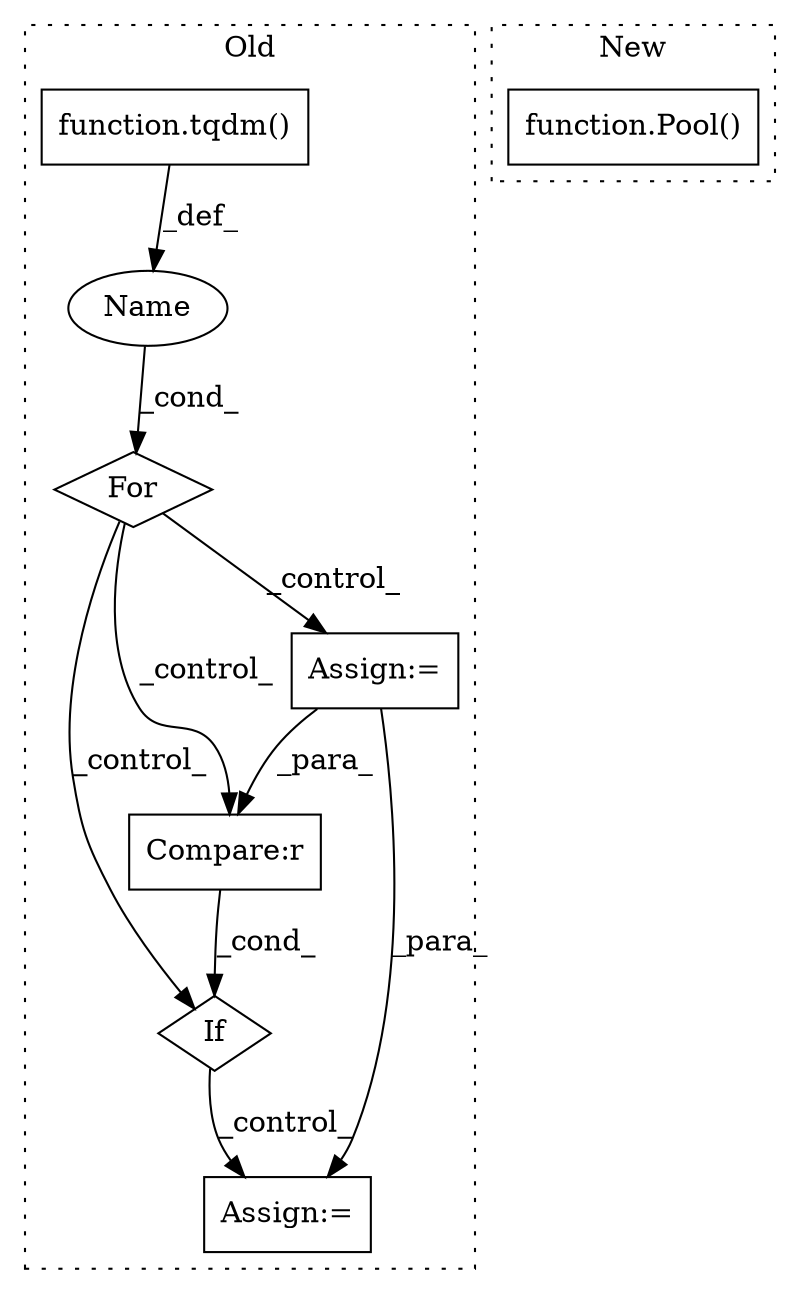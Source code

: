 digraph G {
subgraph cluster0 {
1 [label="function.tqdm()" a="75" s="269,279" l="5,1" shape="box"];
3 [label="Assign:=" a="68" s="670" l="3" shape="box"];
4 [label="For" a="107" s="260,280" l="4,10" shape="diamond"];
5 [label="Name" a="87" s="264" l="1" shape="ellipse"];
6 [label="If" a="96" s="607" l="3" shape="diamond"];
7 [label="Assign:=" a="68" s="530" l="3" shape="box"];
8 [label="Compare:r" a="40" s="610" l="14" shape="box"];
label = "Old";
style="dotted";
}
subgraph cluster1 {
2 [label="function.Pool()" a="75" s="1432,1443" l="5,1" shape="box"];
label = "New";
style="dotted";
}
1 -> 5 [label="_def_"];
4 -> 7 [label="_control_"];
4 -> 6 [label="_control_"];
4 -> 8 [label="_control_"];
5 -> 4 [label="_cond_"];
6 -> 3 [label="_control_"];
7 -> 8 [label="_para_"];
7 -> 3 [label="_para_"];
8 -> 6 [label="_cond_"];
}